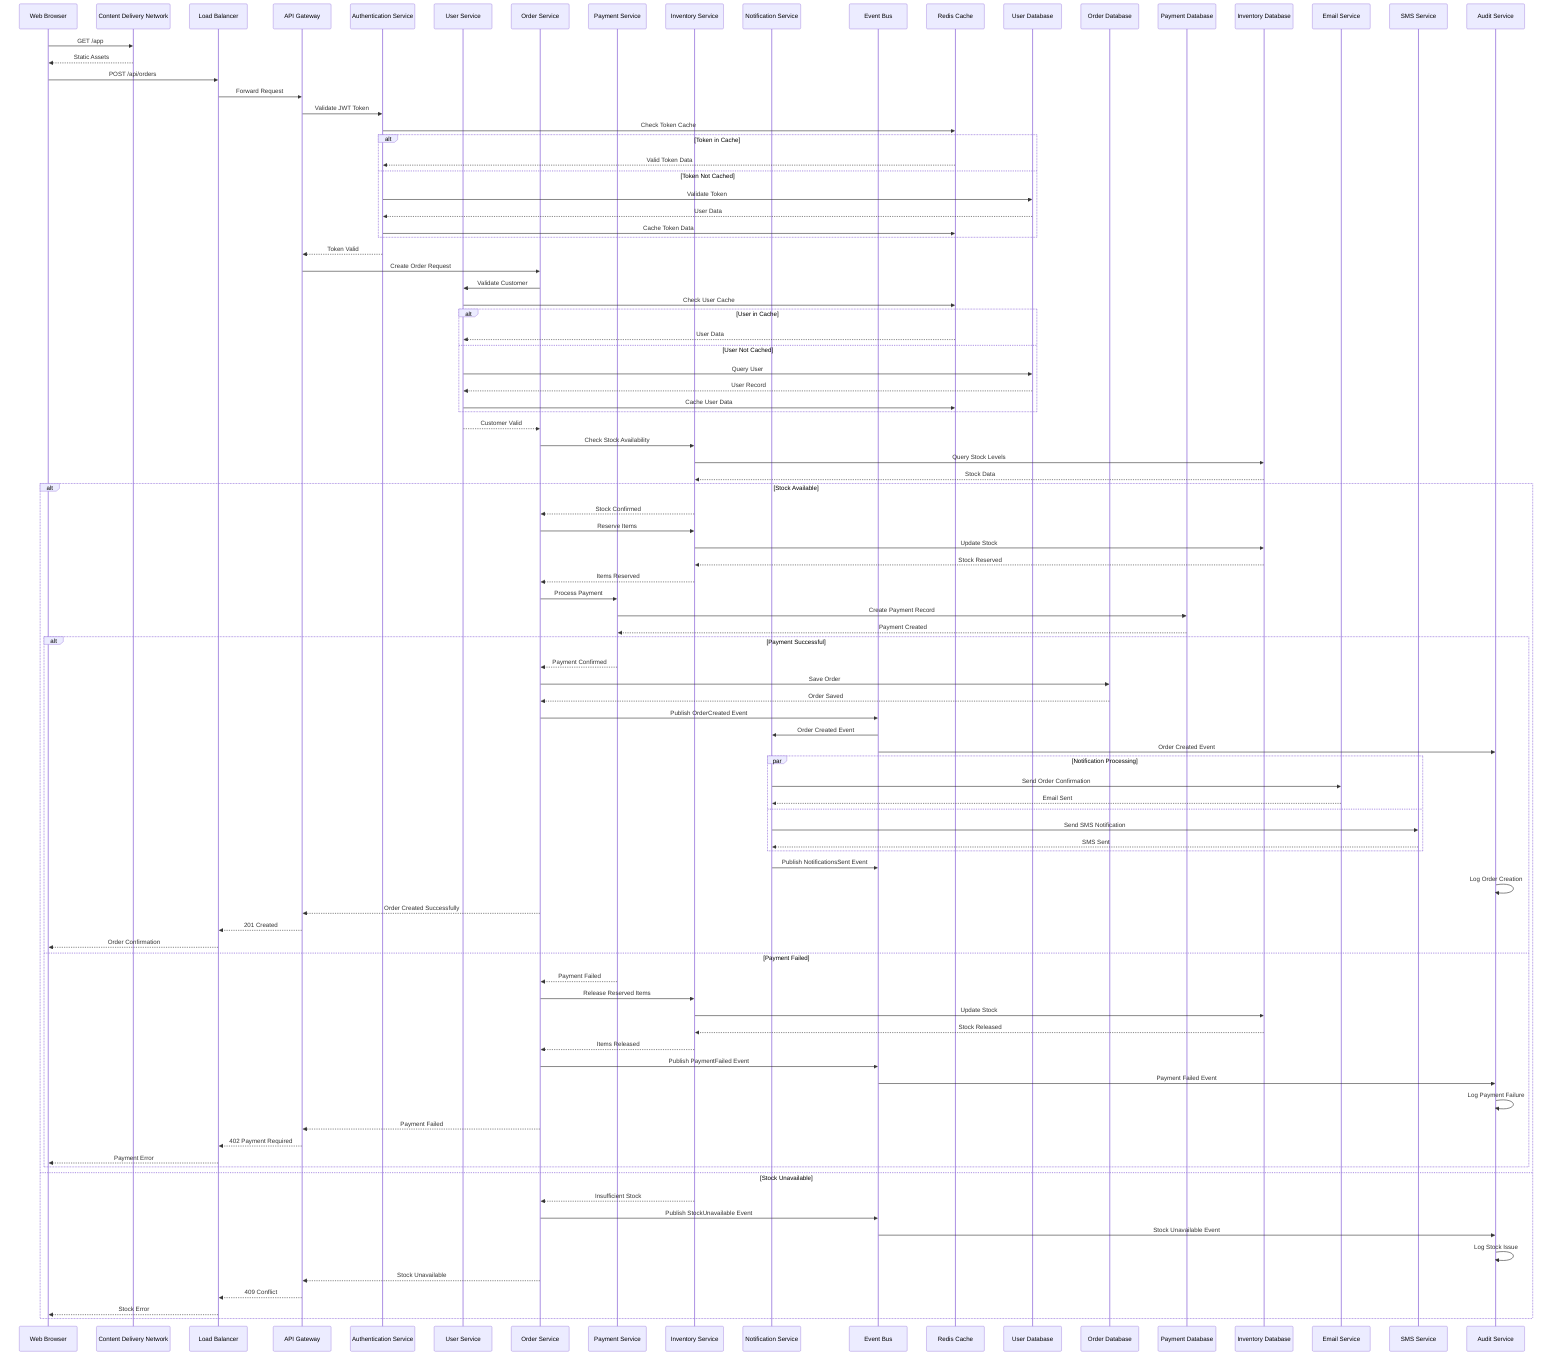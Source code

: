 sequenceDiagram
    participant Browser as Web Browser
    participant CDN as Content Delivery Network
    participant LB as Load Balancer
    participant Gateway as API Gateway
    participant Auth as Authentication Service
    participant UserSvc as User Service
    participant OrderSvc as Order Service
    participant PaymentSvc as Payment Service
    participant InventorySvc as Inventory Service
    participant NotificationSvc as Notification Service
    participant EventBus as Event Bus
    participant Cache as Redis Cache
    participant UserDB as User Database
    participant OrderDB as Order Database
    participant PaymentDB as Payment Database
    participant InventoryDB as Inventory Database
    participant EmailSvc as Email Service
    participant SMSSvc as SMS Service
    participant AuditSvc as Audit Service
    
    Browser->>CDN: GET /app
    CDN-->>Browser: Static Assets
    Browser->>LB: POST /api/orders
    LB->>Gateway: Forward Request
    Gateway->>Auth: Validate JWT Token
    Auth->>Cache: Check Token Cache
    
    alt Token in Cache
        Cache-->>Auth: Valid Token Data
    else Token Not Cached
        Auth->>UserDB: Validate Token
        UserDB-->>Auth: User Data
        Auth->>Cache: Cache Token Data
    end
    
    Auth-->>Gateway: Token Valid
    Gateway->>OrderSvc: Create Order Request
    
    OrderSvc->>UserSvc: Validate Customer
    UserSvc->>Cache: Check User Cache
    
    alt User in Cache
        Cache-->>UserSvc: User Data
    else User Not Cached
        UserSvc->>UserDB: Query User
        UserDB-->>UserSvc: User Record
        UserSvc->>Cache: Cache User Data
    end
    
    UserSvc-->>OrderSvc: Customer Valid
    
    OrderSvc->>InventorySvc: Check Stock Availability
    InventorySvc->>InventoryDB: Query Stock Levels
    InventoryDB-->>InventorySvc: Stock Data
    
    alt Stock Available
        InventorySvc-->>OrderSvc: Stock Confirmed
        OrderSvc->>InventorySvc: Reserve Items
        InventorySvc->>InventoryDB: Update Stock
        InventoryDB-->>InventorySvc: Stock Reserved
        InventorySvc-->>OrderSvc: Items Reserved
        
        OrderSvc->>PaymentSvc: Process Payment
        PaymentSvc->>PaymentDB: Create Payment Record
        PaymentDB-->>PaymentSvc: Payment Created
        
        alt Payment Successful
            PaymentSvc-->>OrderSvc: Payment Confirmed
            OrderSvc->>OrderDB: Save Order
            OrderDB-->>OrderSvc: Order Saved
            
            OrderSvc->>EventBus: Publish OrderCreated Event
            EventBus->>NotificationSvc: Order Created Event
            EventBus->>AuditSvc: Order Created Event
            
            par Notification Processing
                NotificationSvc->>EmailSvc: Send Order Confirmation
                EmailSvc-->>NotificationSvc: Email Sent
            and
                NotificationSvc->>SMSSvc: Send SMS Notification
                SMSSvc-->>NotificationSvc: SMS Sent
            end
            
            NotificationSvc->>EventBus: Publish NotificationsSent Event
            AuditSvc->>AuditSvc: Log Order Creation
            
            OrderSvc-->>Gateway: Order Created Successfully
            Gateway-->>LB: 201 Created
            LB-->>Browser: Order Confirmation
            
        else Payment Failed
            PaymentSvc-->>OrderSvc: Payment Failed
            OrderSvc->>InventorySvc: Release Reserved Items
            InventorySvc->>InventoryDB: Update Stock
            InventoryDB-->>InventorySvc: Stock Released
            InventorySvc-->>OrderSvc: Items Released
            
            OrderSvc->>EventBus: Publish PaymentFailed Event
            EventBus->>AuditSvc: Payment Failed Event
            AuditSvc->>AuditSvc: Log Payment Failure
            
            OrderSvc-->>Gateway: Payment Failed
            Gateway-->>LB: 402 Payment Required
            LB-->>Browser: Payment Error
        end
        
    else Stock Unavailable
        InventorySvc-->>OrderSvc: Insufficient Stock
        OrderSvc->>EventBus: Publish StockUnavailable Event
        EventBus->>AuditSvc: Stock Unavailable Event
        AuditSvc->>AuditSvc: Log Stock Issue
        
        OrderSvc-->>Gateway: Stock Unavailable
        Gateway-->>LB: 409 Conflict
        LB-->>Browser: Stock Error
    end